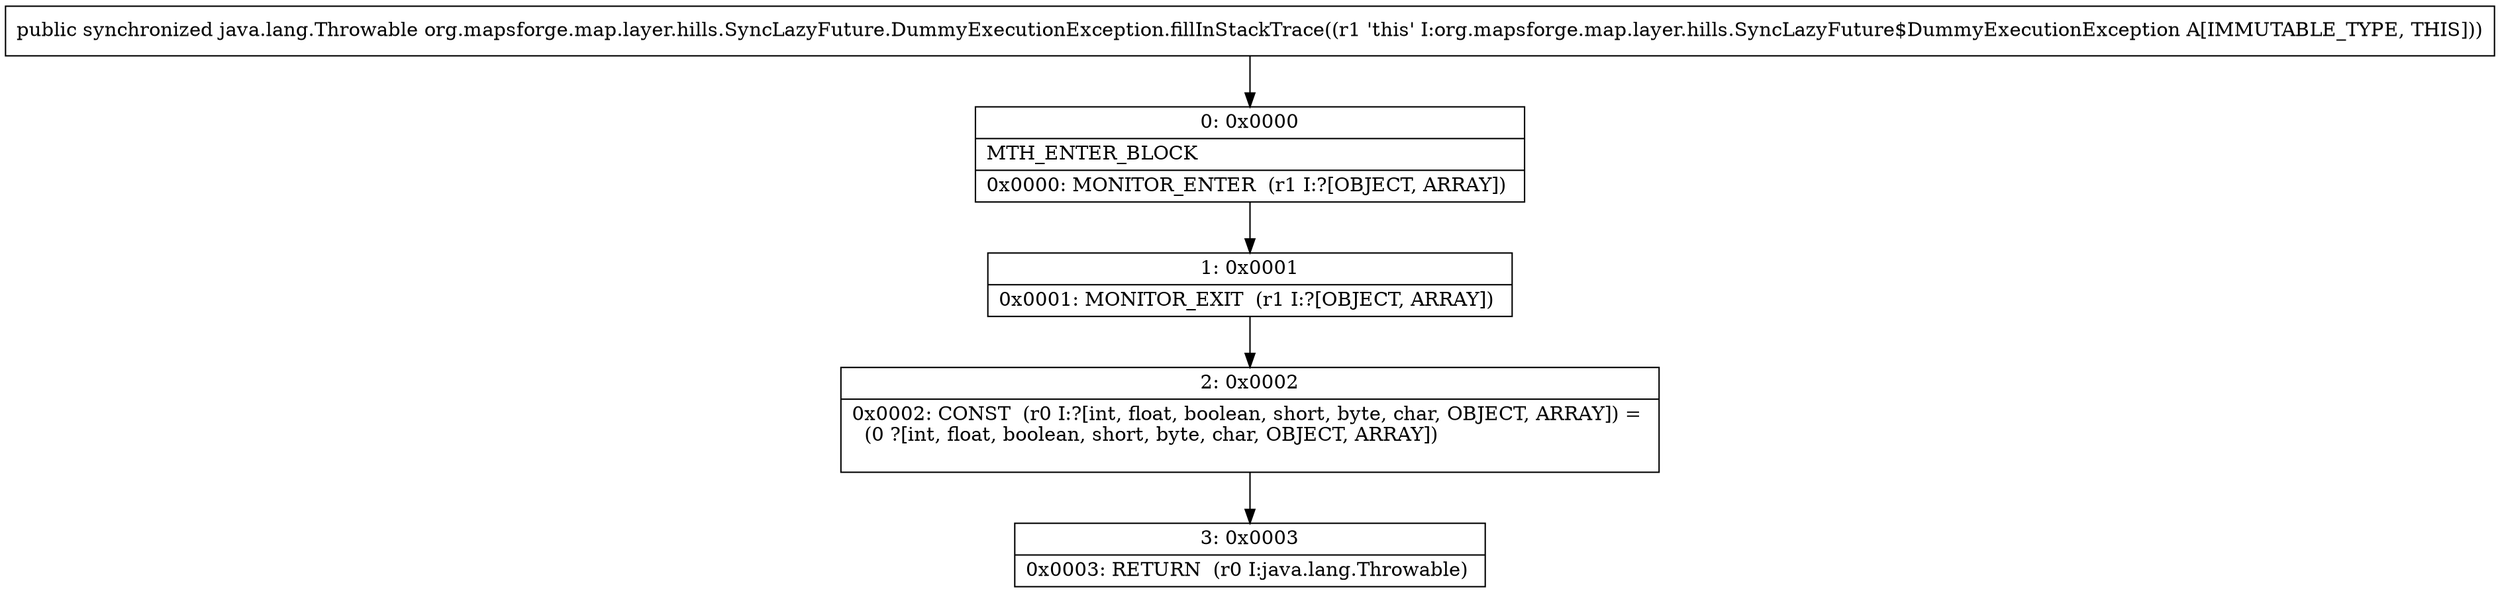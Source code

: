 digraph "CFG fororg.mapsforge.map.layer.hills.SyncLazyFuture.DummyExecutionException.fillInStackTrace()Ljava\/lang\/Throwable;" {
Node_0 [shape=record,label="{0\:\ 0x0000|MTH_ENTER_BLOCK\l|0x0000: MONITOR_ENTER  (r1 I:?[OBJECT, ARRAY]) \l}"];
Node_1 [shape=record,label="{1\:\ 0x0001|0x0001: MONITOR_EXIT  (r1 I:?[OBJECT, ARRAY]) \l}"];
Node_2 [shape=record,label="{2\:\ 0x0002|0x0002: CONST  (r0 I:?[int, float, boolean, short, byte, char, OBJECT, ARRAY]) = \l  (0 ?[int, float, boolean, short, byte, char, OBJECT, ARRAY])\l \l}"];
Node_3 [shape=record,label="{3\:\ 0x0003|0x0003: RETURN  (r0 I:java.lang.Throwable) \l}"];
MethodNode[shape=record,label="{public synchronized java.lang.Throwable org.mapsforge.map.layer.hills.SyncLazyFuture.DummyExecutionException.fillInStackTrace((r1 'this' I:org.mapsforge.map.layer.hills.SyncLazyFuture$DummyExecutionException A[IMMUTABLE_TYPE, THIS])) }"];
MethodNode -> Node_0;
Node_0 -> Node_1;
Node_1 -> Node_2;
Node_2 -> Node_3;
}

